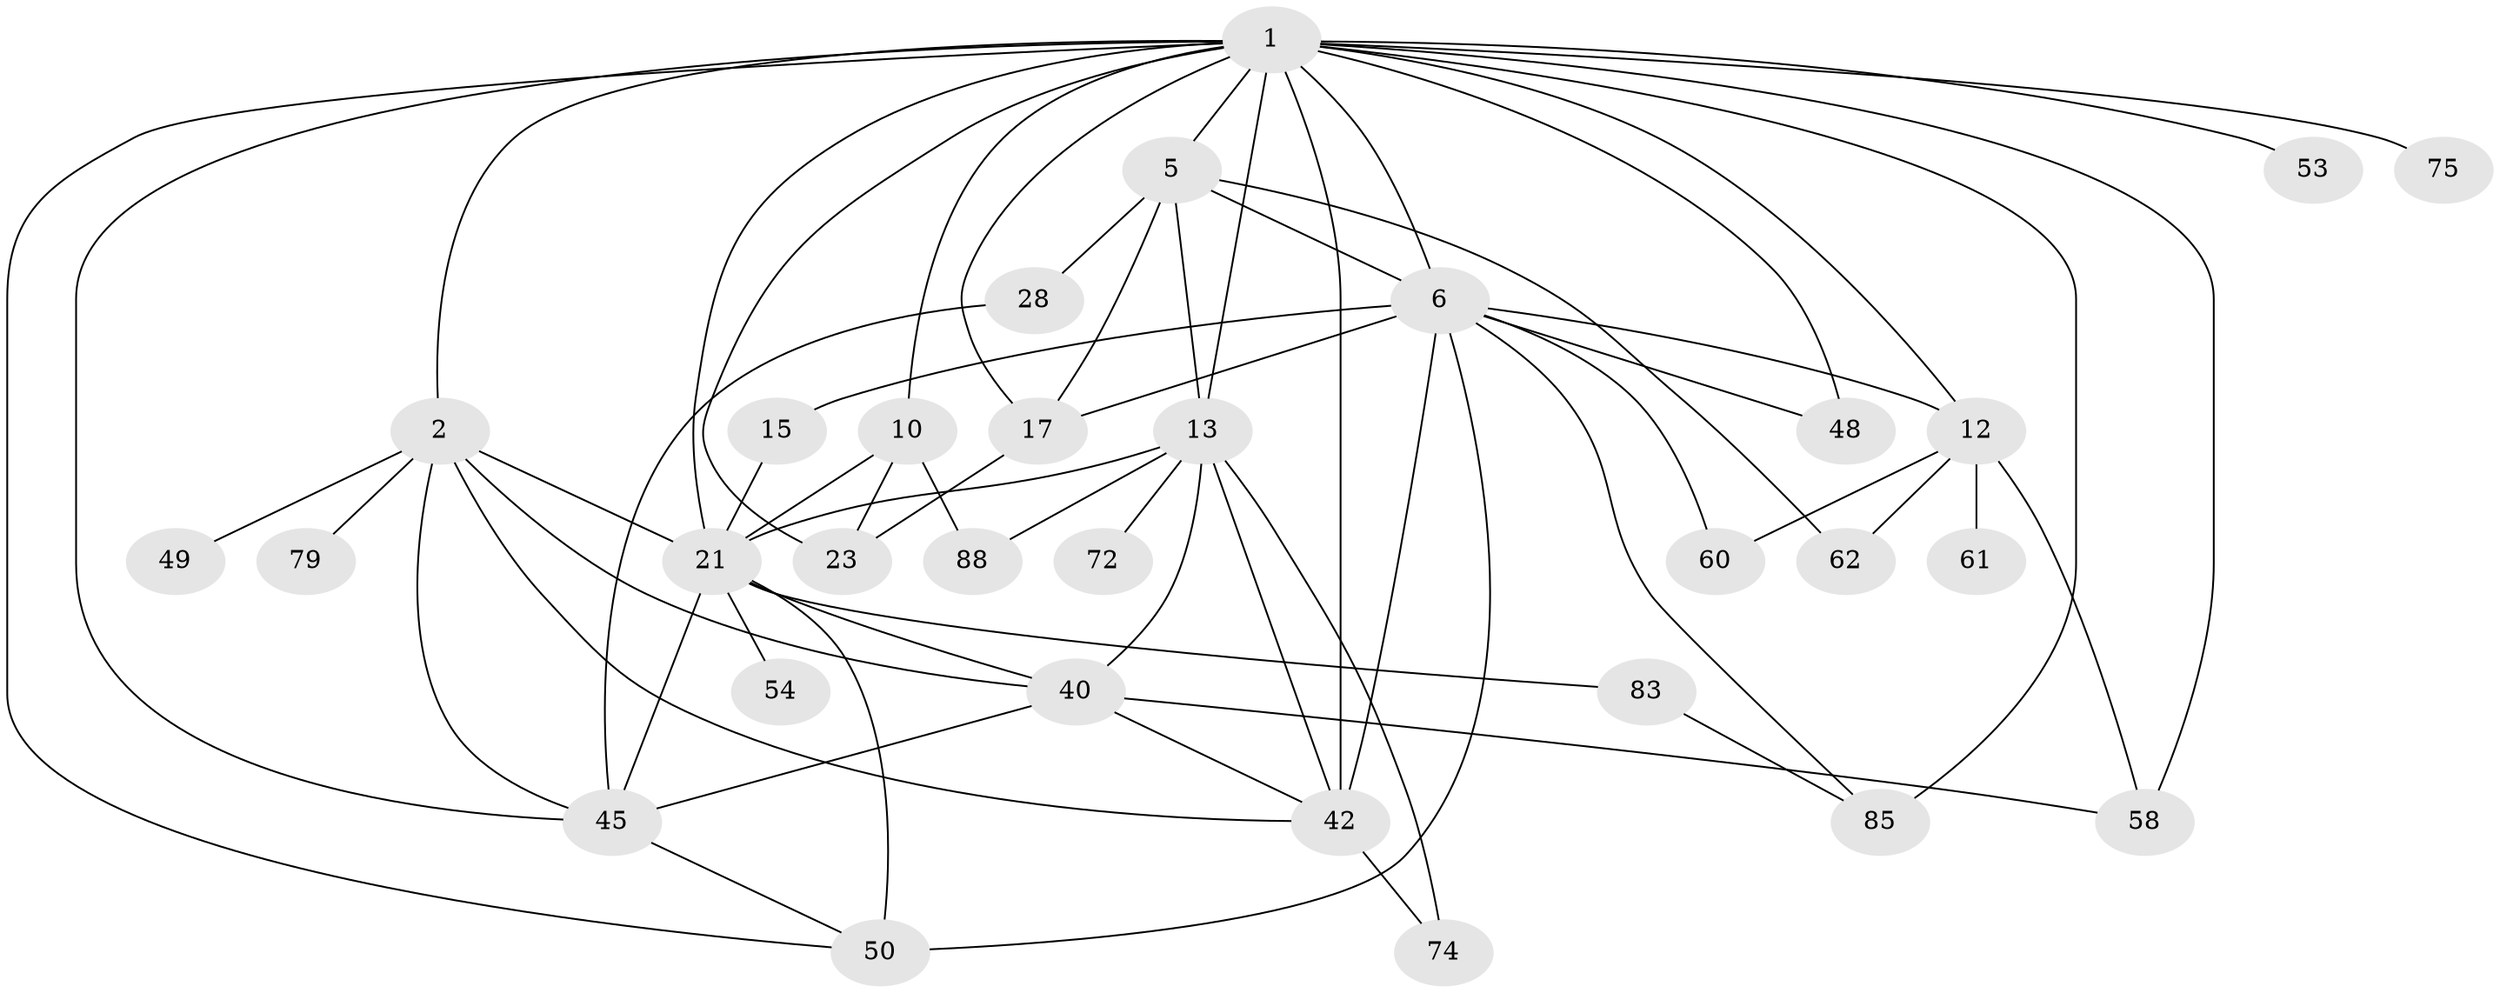 // original degree distribution, {10: 0.009615384615384616, 6: 0.019230769230769232, 5: 0.09615384615384616, 4: 0.14423076923076922, 3: 0.2692307692307692, 7: 0.009615384615384616, 2: 0.2692307692307692, 1: 0.18269230769230768}
// Generated by graph-tools (version 1.1) at 2025/17/03/04/25 18:17:10]
// undirected, 31 vertices, 63 edges
graph export_dot {
graph [start="1"]
  node [color=gray90,style=filled];
  1 [super="+4+16+3+7+27+71"];
  2 [super="+19"];
  5 [super="+25+44"];
  6 [super="+8"];
  10 [super="+38+24"];
  12 [super="+33"];
  13 [super="+43+29+18"];
  15;
  17 [super="+46+41"];
  21 [super="+100+26+22+80"];
  23 [super="+102+34+66"];
  28;
  40 [super="+47+77"];
  42 [super="+65"];
  45 [super="+103+94"];
  48;
  49;
  50 [super="+86+55"];
  53;
  54;
  58 [super="+69+87"];
  60 [super="+89"];
  61;
  62 [super="+81"];
  72;
  74;
  75;
  79;
  83 [super="+97"];
  85 [super="+96"];
  88;
  1 -- 2;
  1 -- 5 [weight=2];
  1 -- 10 [weight=2];
  1 -- 23;
  1 -- 75;
  1 -- 13 [weight=2];
  1 -- 50;
  1 -- 53;
  1 -- 12;
  1 -- 6 [weight=4];
  1 -- 17 [weight=2];
  1 -- 58;
  1 -- 42;
  1 -- 45 [weight=2];
  1 -- 48;
  1 -- 21 [weight=2];
  1 -- 85 [weight=2];
  2 -- 21;
  2 -- 45;
  2 -- 49;
  2 -- 40;
  2 -- 42;
  2 -- 79;
  5 -- 28;
  5 -- 13;
  5 -- 17;
  5 -- 62;
  5 -- 6;
  6 -- 42 [weight=2];
  6 -- 12;
  6 -- 15;
  6 -- 48;
  6 -- 17;
  6 -- 50 [weight=2];
  6 -- 60;
  6 -- 85;
  10 -- 88;
  10 -- 23;
  10 -- 21;
  12 -- 62;
  12 -- 58;
  12 -- 61;
  12 -- 60;
  13 -- 72;
  13 -- 74;
  13 -- 88;
  13 -- 42;
  13 -- 21;
  13 -- 40;
  15 -- 21;
  17 -- 23;
  21 -- 45;
  21 -- 40;
  21 -- 54;
  21 -- 83;
  21 -- 50;
  28 -- 45;
  40 -- 58;
  40 -- 45;
  40 -- 42;
  42 -- 74;
  45 -- 50;
  83 -- 85;
}
